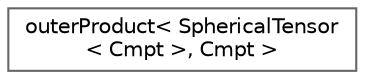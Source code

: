 digraph "Graphical Class Hierarchy"
{
 // LATEX_PDF_SIZE
  bgcolor="transparent";
  edge [fontname=Helvetica,fontsize=10,labelfontname=Helvetica,labelfontsize=10];
  node [fontname=Helvetica,fontsize=10,shape=box,height=0.2,width=0.4];
  rankdir="LR";
  Node0 [id="Node000000",label="outerProduct\< SphericalTensor\l\< Cmpt \>, Cmpt \>",height=0.2,width=0.4,color="grey40", fillcolor="white", style="filled",URL="$classFoam_1_1outerProduct_3_01SphericalTensor_3_01Cmpt_01_4_00_01Cmpt_01_4.html",tooltip=" "];
}
